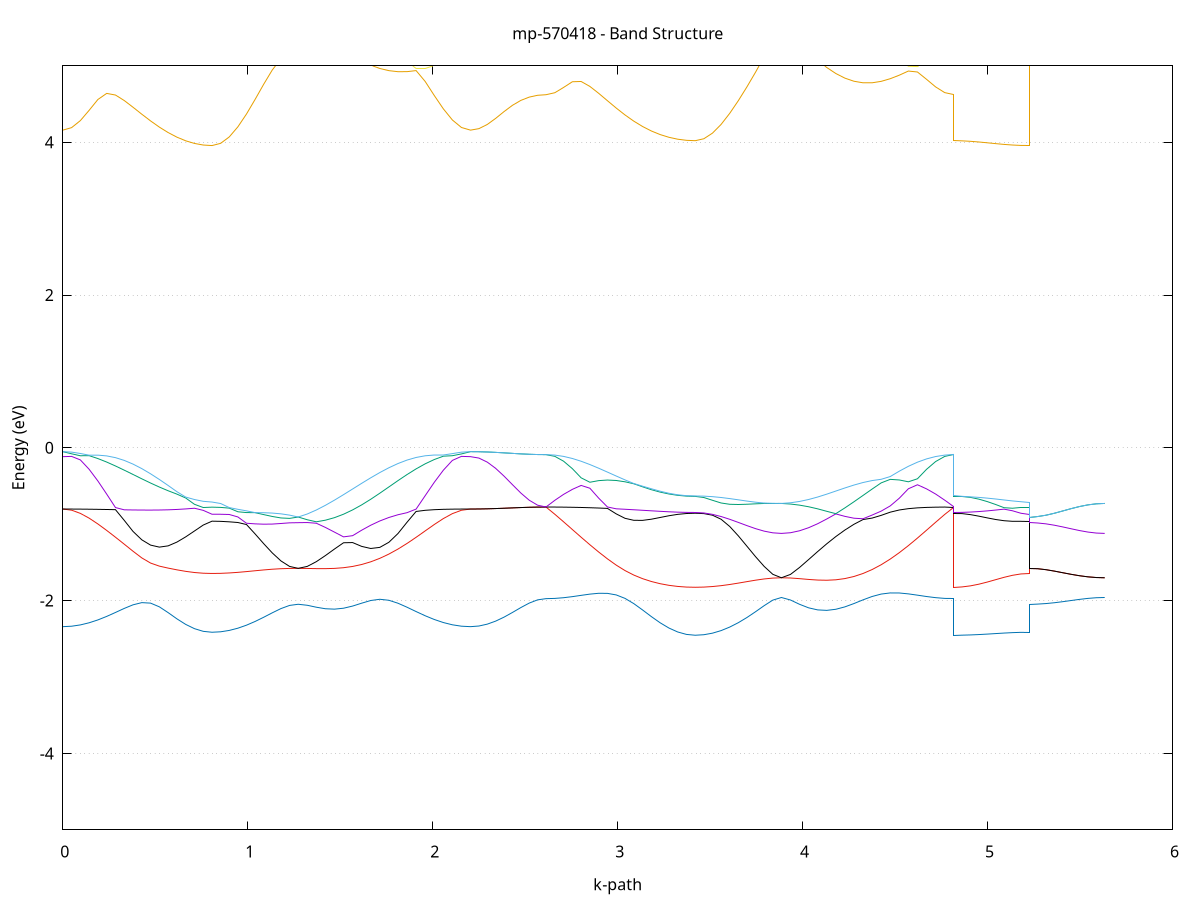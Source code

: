 set title 'mp-570418 - Band Structure'
set xlabel 'k-path'
set ylabel 'Energy (eV)'
set grid y
set yrange [-5:5]
set terminal png size 800,600
set output 'mp-570418_bands_gnuplot.png'
plot '-' using 1:2 with lines notitle, '-' using 1:2 with lines notitle, '-' using 1:2 with lines notitle, '-' using 1:2 with lines notitle, '-' using 1:2 with lines notitle, '-' using 1:2 with lines notitle, '-' using 1:2 with lines notitle, '-' using 1:2 with lines notitle, '-' using 1:2 with lines notitle, '-' using 1:2 with lines notitle, '-' using 1:2 with lines notitle, '-' using 1:2 with lines notitle, '-' using 1:2 with lines notitle, '-' using 1:2 with lines notitle, '-' using 1:2 with lines notitle, '-' using 1:2 with lines notitle, '-' using 1:2 with lines notitle, '-' using 1:2 with lines notitle, '-' using 1:2 with lines notitle, '-' using 1:2 with lines notitle, '-' using 1:2 with lines notitle, '-' using 1:2 with lines notitle, '-' using 1:2 with lines notitle, '-' using 1:2 with lines notitle
0.000000 -20.777104
0.047465 -20.777004
0.094930 -20.776504
0.142395 -20.775804
0.189860 -20.774904
0.237325 -20.773704
0.284790 -20.772404
0.332255 -20.771004
0.379720 -20.769704
0.427185 -20.769004
0.474650 -20.771204
0.522115 -20.775704
0.569580 -20.780104
0.617045 -20.784104
0.664510 -20.787304
0.711975 -20.789704
0.759439 -20.791204
0.806904 -20.791704
0.806904 -20.791704
0.853491 -20.791404
0.900078 -20.790704
0.946664 -20.789504
0.993251 -20.787904
1.039838 -20.785904
1.086424 -20.783604
1.133011 -20.780904
1.179598 -20.778004
1.226184 -20.774904
1.272771 -20.771804
1.272771 -20.771804
1.321809 -20.774904
1.370848 -20.777204
1.419887 -20.778804
1.468925 -20.779404
1.517964 -20.779004
1.567002 -20.777604
1.616041 -20.775304
1.665080 -20.772104
1.714118 -20.768104
1.763157 -20.767304
1.812195 -20.768904
1.861234 -20.770504
1.910272 -20.772104
1.959311 -20.773504
2.008350 -20.774704
2.057388 -20.775704
2.106427 -20.776504
2.155465 -20.777004
2.204504 -20.777104
2.204504 -20.777104
2.249855 -20.777104
2.295205 -20.777104
2.340556 -20.777104
2.385907 -20.777104
2.431257 -20.777104
2.476608 -20.777104
2.521959 -20.777104
2.567310 -20.777104
2.612660 -20.777104
2.612660 -20.777104
2.660125 -20.777004
2.707590 -20.776604
2.755055 -20.775804
2.802520 -20.774904
2.849985 -20.773704
2.897450 -20.772404
2.944915 -20.771004
2.992380 -20.769704
3.039845 -20.769004
3.087310 -20.771204
3.134775 -20.775704
3.182240 -20.780104
3.229705 -20.784104
3.277170 -20.787304
3.324635 -20.789704
3.372100 -20.791204
3.419565 -20.791704
3.419565 -20.791704
3.466151 -20.791404
3.512738 -20.790704
3.559325 -20.789504
3.605911 -20.787904
3.652498 -20.785904
3.699085 -20.783604
3.745671 -20.780904
3.792258 -20.778004
3.838845 -20.774904
3.885431 -20.771804
3.885431 -20.771804
3.934470 -20.774804
3.983508 -20.777204
4.032547 -20.778804
4.081585 -20.779404
4.130624 -20.779004
4.179663 -20.777604
4.228701 -20.775304
4.277740 -20.772104
4.326778 -20.768104
4.375817 -20.767404
4.424856 -20.769004
4.473894 -20.770604
4.522933 -20.772104
4.571971 -20.773504
4.621010 -20.774704
4.670048 -20.775804
4.719087 -20.776504
4.768126 -20.777004
4.817164 -20.777104
4.817164 -20.791704
4.862515 -20.791704
4.907866 -20.791704
4.953216 -20.791704
4.998567 -20.791704
5.043918 -20.791704
5.089268 -20.791704
5.134619 -20.791704
5.179970 -20.791704
5.225321 -20.791704
5.225321 -20.771804
5.270671 -20.771804
5.316022 -20.771804
5.361373 -20.771804
5.406723 -20.771804
5.452074 -20.771804
5.497425 -20.771804
5.542775 -20.771804
5.588126 -20.771804
5.633477 -20.771804
e
0.000000 -20.731504
0.047465 -20.732004
0.094930 -20.733504
0.142395 -20.736004
0.189860 -20.739404
0.237325 -20.743404
0.284790 -20.748104
0.332255 -20.753204
0.379720 -20.758304
0.427185 -20.762904
0.474650 -20.764504
0.522115 -20.763704
0.569580 -20.762504
0.617045 -20.761404
0.664510 -20.760504
0.711975 -20.759804
0.759439 -20.759304
0.806904 -20.759204
0.806904 -20.759204
0.853491 -20.759204
0.900078 -20.759104
0.946664 -20.758904
0.993251 -20.758704
1.039838 -20.758504
1.086424 -20.758304
1.133011 -20.760604
1.179598 -20.764504
1.226184 -20.768304
1.272771 -20.771704
1.272771 -20.771704
1.321809 -20.768304
1.370848 -20.765004
1.419887 -20.762104
1.468925 -20.760704
1.517964 -20.761004
1.567002 -20.761804
1.616041 -20.762904
1.665080 -20.764304
1.714118 -20.765804
1.763157 -20.763604
1.812195 -20.758704
1.861234 -20.753704
1.910272 -20.748704
1.959311 -20.743904
2.008350 -20.739804
2.057388 -20.736304
2.106427 -20.733704
2.155465 -20.732004
2.204504 -20.731504
2.204504 -20.731504
2.249855 -20.731504
2.295205 -20.731504
2.340556 -20.731504
2.385907 -20.731504
2.431257 -20.731504
2.476608 -20.731504
2.521959 -20.731504
2.567310 -20.731504
2.612660 -20.731504
2.612660 -20.731504
2.660125 -20.732004
2.707590 -20.733504
2.755055 -20.736004
2.802520 -20.739304
2.849985 -20.743404
2.897450 -20.748104
2.944915 -20.753204
2.992380 -20.758304
3.039845 -20.762904
3.087310 -20.764504
3.134775 -20.763704
3.182240 -20.762504
3.229705 -20.761404
3.277170 -20.760504
3.324635 -20.759804
3.372100 -20.759304
3.419565 -20.759204
3.419565 -20.759204
3.466151 -20.759204
3.512738 -20.759104
3.559325 -20.758904
3.605911 -20.758704
3.652498 -20.758504
3.699085 -20.758304
3.745671 -20.760604
3.792258 -20.764504
3.838845 -20.768304
3.885431 -20.771704
3.885431 -20.771704
3.934470 -20.768304
3.983508 -20.765004
4.032547 -20.762104
4.081585 -20.760704
4.130624 -20.761004
4.179663 -20.761804
4.228701 -20.763004
4.277740 -20.764304
4.326778 -20.765804
4.375817 -20.763604
4.424856 -20.758704
4.473894 -20.753604
4.522933 -20.748604
4.571971 -20.743904
4.621010 -20.739804
4.670048 -20.736304
4.719087 -20.733704
4.768126 -20.732004
4.817164 -20.731504
4.817164 -20.759204
4.862515 -20.759204
4.907866 -20.759204
4.953216 -20.759204
4.998567 -20.759204
5.043918 -20.759204
5.089268 -20.759204
5.134619 -20.759204
5.179970 -20.759204
5.225321 -20.759204
5.225321 -20.771704
5.270671 -20.771704
5.316022 -20.771704
5.361373 -20.771704
5.406723 -20.771704
5.452074 -20.771704
5.497425 -20.771704
5.542775 -20.771704
5.588126 -20.771704
5.633477 -20.771704
e
0.000000 -20.731504
0.047465 -20.731604
0.094930 -20.731904
0.142395 -20.732404
0.189860 -20.733104
0.237325 -20.733904
0.284790 -20.734804
0.332255 -20.735804
0.379720 -20.736904
0.427185 -20.738004
0.474650 -20.739104
0.522115 -20.740204
0.569580 -20.741104
0.617045 -20.741904
0.664510 -20.742604
0.711975 -20.743104
0.759439 -20.743404
0.806904 -20.743504
0.806904 -20.743504
0.853491 -20.743904
0.900078 -20.745104
0.946664 -20.747204
0.993251 -20.749904
1.039838 -20.753104
1.086424 -20.756804
1.133011 -20.758004
1.179598 -20.757904
1.226184 -20.757704
1.272771 -20.757704
1.272771 -20.757704
1.321809 -20.757704
1.370848 -20.757804
1.419887 -20.757704
1.468925 -20.756404
1.517964 -20.753704
1.567002 -20.750804
1.616041 -20.748004
1.665080 -20.745304
1.714118 -20.742904
1.763157 -20.740704
1.812195 -20.738704
1.861234 -20.737004
1.910272 -20.735504
1.959311 -20.734304
2.008350 -20.733304
2.057388 -20.732504
2.106427 -20.731904
2.155465 -20.731604
2.204504 -20.731504
2.204504 -20.731504
2.249855 -20.731504
2.295205 -20.731504
2.340556 -20.731504
2.385907 -20.731504
2.431257 -20.731504
2.476608 -20.731504
2.521959 -20.731504
2.567310 -20.731504
2.612660 -20.731504
2.612660 -20.731504
2.660125 -20.731604
2.707590 -20.731904
2.755055 -20.732404
2.802520 -20.733104
2.849985 -20.733904
2.897450 -20.734804
2.944915 -20.735804
2.992380 -20.736904
3.039845 -20.738004
3.087310 -20.739104
3.134775 -20.740204
3.182240 -20.741104
3.229705 -20.741904
3.277170 -20.742604
3.324635 -20.743104
3.372100 -20.743404
3.419565 -20.743504
3.419565 -20.743504
3.466151 -20.743904
3.512738 -20.745104
3.559325 -20.747204
3.605911 -20.749904
3.652498 -20.753104
3.699085 -20.756804
3.745671 -20.758004
3.792258 -20.757904
3.838845 -20.757704
3.885431 -20.757704
3.885431 -20.757704
3.934470 -20.757704
3.983508 -20.757804
4.032547 -20.757704
4.081585 -20.756404
4.130624 -20.753704
4.179663 -20.750804
4.228701 -20.748004
4.277740 -20.745304
4.326778 -20.742904
4.375817 -20.740704
4.424856 -20.738704
4.473894 -20.737004
4.522933 -20.735504
4.571971 -20.734304
4.621010 -20.733304
4.670048 -20.732504
4.719087 -20.731904
4.768126 -20.731604
4.817164 -20.731504
4.817164 -20.743504
4.862515 -20.743504
4.907866 -20.743504
4.953216 -20.743504
4.998567 -20.743504
5.043918 -20.743504
5.089268 -20.743504
5.134619 -20.743504
5.179970 -20.743504
5.225321 -20.743504
5.225321 -20.757704
5.270671 -20.757704
5.316022 -20.757704
5.361373 -20.757704
5.406723 -20.757704
5.452074 -20.757704
5.497425 -20.757704
5.542775 -20.757704
5.588126 -20.757704
5.633477 -20.757704
e
0.000000 -11.258404
0.047465 -11.255204
0.094930 -11.245604
0.142395 -11.230004
0.189860 -11.208804
0.237325 -11.182604
0.284790 -11.152104
0.332255 -11.118404
0.379720 -11.082404
0.427185 -11.045404
0.474650 -11.008604
0.522115 -10.973304
0.569580 -10.940904
0.617045 -10.912704
0.664510 -10.889804
0.711975 -10.873104
0.759439 -10.863104
0.806904 -10.859804
0.806904 -10.859804
0.853491 -10.858604
0.900078 -10.855204
0.946664 -10.849804
0.993251 -10.842704
1.039838 -10.834604
1.086424 -10.826104
1.133011 -10.818004
1.179598 -10.811104
1.226184 -10.806204
1.272771 -10.804204
1.272771 -10.804204
1.321809 -10.805904
1.370848 -10.812304
1.419887 -10.823804
1.468925 -10.840604
1.517964 -10.862804
1.567002 -10.890004
1.616041 -10.921504
1.665080 -10.956504
1.714118 -10.994004
1.763157 -11.032904
1.812195 -11.071904
1.861234 -11.109904
1.910272 -11.145504
1.959311 -11.177804
2.008350 -11.205604
2.057388 -11.228104
2.106427 -11.244804
2.155465 -11.254904
2.204504 -11.258404
2.204504 -11.258404
2.249855 -11.257204
2.295205 -11.253704
2.340556 -11.248304
2.385907 -11.241304
2.431257 -11.233604
2.476608 -11.226004
2.521959 -11.219504
2.567310 -11.215104
2.612660 -11.213604
2.612660 -11.213604
2.660125 -11.210504
2.707590 -11.201304
2.755055 -11.186304
2.802520 -11.165904
2.849985 -11.140804
2.897450 -11.111804
2.944915 -11.079804
2.992380 -11.046004
3.039845 -11.011804
3.087310 -10.978704
3.134775 -10.948404
3.182240 -10.922704
3.229705 -10.903004
3.277170 -10.889404
3.324635 -10.881004
3.372100 -10.876604
3.419565 -10.875204
3.419565 -10.875204
3.466151 -10.873804
3.512738 -10.869904
3.559325 -10.863704
3.605911 -10.855604
3.652498 -10.846104
3.699085 -10.835904
3.745671 -10.825804
3.792258 -10.816504
3.838845 -10.809004
3.885431 -10.804104
3.885431 -10.804104
3.934470 -10.807904
3.983508 -10.812104
4.032547 -10.816604
4.081585 -10.826504
4.130624 -10.844904
4.179663 -10.868504
4.228701 -10.896504
4.277740 -10.928304
4.326778 -10.962804
4.375817 -10.999004
4.424856 -11.035704
4.473894 -11.071504
4.522933 -11.105404
4.571971 -11.136104
4.621010 -11.162804
4.670048 -11.184504
4.719087 -11.200504
4.768126 -11.210304
4.817164 -11.213604
4.817164 -10.875204
4.862515 -10.874804
4.907866 -10.873704
4.953216 -10.871904
4.998567 -10.869604
5.043918 -10.867004
5.089268 -10.864404
5.134619 -10.862104
5.179970 -10.860404
5.225321 -10.859804
5.225321 -10.804204
5.270671 -10.804204
5.316022 -10.804204
5.361373 -10.804204
5.406723 -10.804204
5.452074 -10.804104
5.497425 -10.804104
5.542775 -10.804104
5.588126 -10.804104
5.633477 -10.804104
e
0.000000 -10.831304
0.047465 -10.831104
0.094930 -10.830604
0.142395 -10.829704
0.189860 -10.828404
0.237325 -10.827004
0.284790 -10.825204
0.332255 -10.823304
0.379720 -10.821304
0.427185 -10.819204
0.474650 -10.817004
0.522115 -10.814904
0.569580 -10.812804
0.617045 -10.810704
0.664510 -10.808704
0.711975 -10.806804
0.759439 -10.805304
0.806904 -10.804704
0.806904 -10.804704
0.853491 -10.804704
0.900078 -10.804604
0.946664 -10.804404
0.993251 -10.804304
1.039838 -10.804104
1.086424 -10.803904
1.133011 -10.803804
1.179598 -10.803804
1.226184 -10.803904
1.272771 -10.804204
1.272771 -10.804204
1.321809 -10.804604
1.370848 -10.805304
1.419887 -10.806304
1.468925 -10.807504
1.517964 -10.808904
1.567002 -10.810504
1.616041 -10.812304
1.665080 -10.814304
1.714118 -10.816404
1.763157 -10.818604
1.812195 -10.820704
1.861234 -10.822804
1.910272 -10.824904
1.959311 -10.826704
2.008350 -10.828304
2.057388 -10.829604
2.106427 -10.830504
2.155465 -10.831104
2.204504 -10.831304
2.204504 -10.831304
2.249855 -10.832804
2.295205 -10.837004
2.340556 -10.843604
2.385907 -10.852004
2.431257 -10.861204
2.476608 -10.870204
2.521959 -10.877904
2.567310 -10.883104
2.612660 -10.884904
2.612660 -10.884904
2.660125 -10.884504
2.707590 -10.883304
2.755055 -10.881304
2.802520 -10.878604
2.849985 -10.875204
2.897450 -10.871204
2.944915 -10.866604
2.992380 -10.861404
3.039845 -10.855504
3.087310 -10.848904
3.134775 -10.841004
3.182240 -10.831604
3.229705 -10.820504
3.277170 -10.808604
3.324635 -10.798104
3.372100 -10.791004
3.419565 -10.788404
3.419565 -10.788404
3.466151 -10.788604
3.512738 -10.789004
3.559325 -10.789704
3.605911 -10.790704
3.652498 -10.792104
3.699085 -10.793704
3.745671 -10.795804
3.792258 -10.798204
3.838845 -10.801004
3.885431 -10.804104
3.885431 -10.804104
3.934470 -10.802604
3.983508 -10.805404
4.032547 -10.813304
4.081585 -10.821604
4.130624 -10.826804
4.179663 -10.832304
4.228701 -10.837904
4.277740 -10.843704
4.326778 -10.849404
4.375817 -10.855104
4.424856 -10.860504
4.473894 -10.865704
4.522933 -10.870404
4.571971 -10.874604
4.621010 -10.878204
4.670048 -10.881004
4.719087 -10.883204
4.768126 -10.884404
4.817164 -10.884904
4.817164 -10.788404
4.862515 -10.788804
4.907866 -10.790004
4.953216 -10.791904
4.998567 -10.794404
5.043918 -10.797104
5.089268 -10.799904
5.134619 -10.802404
5.179970 -10.804104
5.225321 -10.804704
5.225321 -10.804204
5.270671 -10.804204
5.316022 -10.804204
5.361373 -10.804204
5.406723 -10.804204
5.452074 -10.804104
5.497425 -10.804104
5.542775 -10.804104
5.588126 -10.804104
5.633477 -10.804104
e
0.000000 -2.341004
0.047465 -2.335304
0.094930 -2.318204
0.142395 -2.290304
0.189860 -2.252704
0.237325 -2.206804
0.284790 -2.155304
0.332255 -2.102304
0.379720 -2.055204
0.427185 -2.026504
0.474650 -2.032904
0.522115 -2.081504
0.569580 -2.157304
0.617045 -2.238704
0.664510 -2.311404
0.711975 -2.367304
0.759439 -2.402304
0.806904 -2.414204
0.806904 -2.414204
0.853491 -2.408204
0.900078 -2.390304
0.946664 -2.361204
0.993251 -2.321604
1.039838 -2.273004
1.086424 -2.217704
1.133011 -2.159404
1.179598 -2.104304
1.226184 -2.063004
1.272771 -2.047904
1.272771 -2.047904
1.321809 -2.061104
1.370848 -2.086504
1.419887 -2.106504
1.468925 -2.111804
1.517964 -2.099604
1.567002 -2.071504
1.616041 -2.033804
1.665080 -1.998704
1.714118 -1.982504
1.763157 -1.995704
1.812195 -2.034204
1.861234 -2.086604
1.910272 -2.143404
1.959311 -2.198204
2.008350 -2.246904
2.057388 -2.287004
2.106427 -2.316704
2.155465 -2.334904
2.204504 -2.341004
2.204504 -2.341004
2.249855 -2.332704
2.295205 -2.308004
2.340556 -2.268404
2.385907 -2.216204
2.431257 -2.155204
2.476608 -2.091204
2.521959 -2.032604
2.567310 -1.990104
2.612660 -1.974404
2.612660 -1.974404
2.660125 -1.971204
2.707590 -1.962104
2.755055 -1.948104
2.802520 -1.931304
2.849985 -1.915104
2.897450 -1.904204
2.944915 -1.905304
2.992380 -1.925704
3.039845 -1.970904
3.087310 -2.039404
3.134775 -2.122504
3.182240 -2.209304
3.229705 -2.290204
3.277170 -2.358804
3.324635 -2.410504
3.372100 -2.442604
3.419565 -2.453404
3.419565 -2.453404
3.466151 -2.446604
3.512738 -2.426204
3.559325 -2.392704
3.605911 -2.346604
3.652498 -2.289004
3.699085 -2.221204
3.745671 -2.145504
3.792258 -2.066104
3.838845 -1.993704
3.885431 -1.959304
3.885431 -1.959304
3.934470 -1.992004
3.983508 -2.048304
4.032547 -2.094604
4.081585 -2.121704
4.130624 -2.127804
4.179663 -2.113504
4.228701 -2.082004
4.277740 -2.038504
4.326778 -1.990204
4.375817 -1.946104
4.424856 -1.914404
4.473894 -1.899504
4.522933 -1.900304
4.571971 -1.911904
4.621010 -1.928804
4.670048 -1.946504
4.719087 -1.961304
4.768126 -1.971004
4.817164 -1.974404
4.817164 -2.453404
4.862515 -2.452404
4.907866 -2.449304
4.953216 -2.444504
4.998567 -2.438404
5.043918 -2.431604
5.089268 -2.424904
5.134619 -2.419304
5.179970 -2.415504
5.225321 -2.414204
5.225321 -2.047904
5.270671 -2.045604
5.316022 -2.038704
5.361373 -2.027904
5.406723 -2.014104
5.452074 -1.998804
5.497425 -1.983804
5.542775 -1.971004
5.588126 -1.962304
5.633477 -1.959304
e
0.000000 -0.801304
0.047465 -0.816204
0.094930 -0.858104
0.142395 -0.920604
0.189860 -0.996904
0.237325 -1.081304
0.284790 -1.170104
0.332255 -1.261204
0.379720 -1.353604
0.427185 -1.441004
0.474650 -1.508504
0.522115 -1.548604
0.569580 -1.574504
0.617045 -1.597204
0.664510 -1.617004
0.711975 -1.632204
0.759439 -1.641504
0.806904 -1.644704
0.806904 -1.644704
0.853491 -1.643004
0.900078 -1.638004
0.946664 -1.630104
0.993251 -1.620204
1.039838 -1.609204
1.086424 -1.598504
1.133011 -1.589104
1.179598 -1.582404
1.226184 -1.578704
1.272771 -1.577904
1.272771 -1.577904
1.321809 -1.579204
1.370848 -1.581104
1.419887 -1.581504
1.468925 -1.578304
1.517964 -1.569304
1.567002 -1.552804
1.616041 -1.527404
1.665080 -1.492104
1.714118 -1.446604
1.763157 -1.390804
1.812195 -1.325404
1.861234 -1.251604
1.910272 -1.171404
1.959311 -1.087604
2.008350 -1.004204
2.057388 -0.926504
2.106427 -0.861404
2.155465 -0.817104
2.204504 -0.801304
2.204504 -0.801304
2.249855 -0.800604
2.295205 -0.798404
2.340556 -0.795004
2.385907 -0.790804
2.431257 -0.786204
2.476608 -0.781904
2.521959 -0.778204
2.567310 -0.775904
2.612660 -0.775004
2.612660 -0.775004
2.660125 -0.869304
2.707590 -0.968304
2.755055 -1.069304
2.802520 -1.170204
2.849985 -1.268904
2.897450 -1.363904
2.944915 -1.453604
2.992380 -1.535504
3.039845 -1.606804
3.087310 -1.665604
3.134775 -1.712704
3.182240 -1.749904
3.229705 -1.778604
3.277170 -1.799904
3.324635 -1.814404
3.372100 -1.822804
3.419565 -1.825504
3.419565 -1.825504
3.466151 -1.823104
3.512738 -1.815904
3.559325 -1.804404
3.605911 -1.789104
3.652498 -1.771004
3.699085 -1.751604
3.745671 -1.732604
3.792258 -1.716404
3.838845 -1.705304
3.885431 -1.701004
3.885431 -1.701004
3.934470 -1.704104
3.983508 -1.712604
4.032547 -1.722904
4.081585 -1.731004
4.130624 -1.733504
4.179663 -1.727604
4.228701 -1.711604
4.277740 -1.684304
4.326778 -1.645004
4.375817 -1.593604
4.424856 -1.530504
4.473894 -1.456304
4.522933 -1.372304
4.571971 -1.280004
4.621010 -1.181304
4.670048 -1.078704
4.719087 -0.974804
4.768126 -0.872504
4.817164 -0.775004
4.817164 -1.825504
4.862515 -1.820704
4.907866 -1.806804
4.953216 -1.785004
4.998567 -1.757104
5.043918 -1.726004
5.089268 -1.695204
5.134619 -1.668904
5.179970 -1.651004
5.225321 -1.644704
5.225321 -1.577904
5.270671 -1.582504
5.316022 -1.595304
5.361373 -1.613804
5.406723 -1.635004
5.452074 -1.656004
5.497425 -1.674504
5.542775 -1.688904
5.588126 -1.697904
5.633477 -1.701004
e
0.000000 -0.801304
0.047465 -0.801604
0.094930 -0.802404
0.142395 -0.803604
0.189860 -0.805304
0.237325 -0.807304
0.284790 -0.809404
0.332255 -0.949304
0.379720 -1.094304
0.427185 -1.204304
0.474650 -1.273504
0.522115 -1.299804
0.569580 -1.283404
0.617045 -1.234004
0.664510 -1.165704
0.711975 -1.088604
0.759439 -1.010904
0.806904 -0.960204
0.806904 -0.960204
0.853491 -0.962504
0.900078 -0.968704
0.946664 -0.977604
0.993251 -1.004204
1.039838 -1.127204
1.086424 -1.255104
1.133011 -1.376704
1.179598 -1.480604
1.226184 -1.552504
1.272771 -1.577904
1.272771 -1.577904
1.321809 -1.552204
1.370848 -1.490204
1.419887 -1.410504
1.468925 -1.324904
1.517964 -1.242704
1.567002 -1.240204
1.616041 -1.290304
1.665080 -1.317704
1.714118 -1.303204
1.763157 -1.236404
1.812195 -1.122204
1.861234 -0.974204
1.910272 -0.833004
1.959311 -0.818004
2.008350 -0.809804
2.057388 -0.805104
2.106427 -0.802704
2.155465 -0.801604
2.204504 -0.801304
2.204504 -0.801304
2.249855 -0.800604
2.295205 -0.798404
2.340556 -0.795004
2.385907 -0.790804
2.431257 -0.786204
2.476608 -0.781904
2.521959 -0.778204
2.567310 -0.775904
2.612660 -0.775004
2.612660 -0.775004
2.660125 -0.775404
2.707590 -0.776504
2.755055 -0.778304
2.802520 -0.780804
2.849985 -0.784104
2.897450 -0.788104
2.944915 -0.792904
2.992380 -0.864804
3.039845 -0.922704
3.087310 -0.948804
3.134775 -0.949604
3.182240 -0.934404
3.229705 -0.911904
3.277170 -0.889204
3.324635 -0.871004
3.372100 -0.859904
3.419565 -0.856204
3.419565 -0.856204
3.466151 -0.861204
3.512738 -0.881904
3.559325 -0.934904
3.605911 -1.029304
3.652498 -1.152404
3.699085 -1.288204
3.745671 -1.425004
3.792258 -1.552404
3.838845 -1.655604
3.885431 -1.701004
3.885431 -1.701004
3.934470 -1.657104
3.983508 -1.566204
4.032547 -1.462704
4.081585 -1.357704
4.130624 -1.256304
4.179663 -1.161704
4.228701 -1.076104
4.277740 -1.000904
4.326778 -0.938904
4.375817 -0.919704
4.424856 -0.884204
4.473894 -0.842304
4.522933 -0.813604
4.571971 -0.796304
4.621010 -0.785904
4.670048 -0.780004
4.719087 -0.776904
4.768126 -0.775404
4.817164 -0.775004
4.817164 -0.856204
4.862515 -0.861104
4.907866 -0.874704
4.953216 -0.894604
4.998567 -0.917104
5.043918 -0.938204
5.089268 -0.954104
5.134619 -0.962004
5.179970 -0.962104
5.225321 -0.960204
5.225321 -1.577904
5.270671 -1.582504
5.316022 -1.595304
5.361373 -1.613804
5.406723 -1.635004
5.452074 -1.656004
5.497425 -1.674504
5.542775 -1.688904
5.588126 -1.697904
5.633477 -1.701004
e
0.000000 -0.115704
0.047465 -0.112104
0.094930 -0.158104
0.142395 -0.281004
0.189860 -0.434604
0.237325 -0.605804
0.284790 -0.781804
0.332255 -0.811504
0.379720 -0.813404
0.427185 -0.814604
0.474650 -0.815004
0.522115 -0.814004
0.569580 -0.811404
0.617045 -0.806704
0.664510 -0.799804
0.711975 -0.790804
0.759439 -0.818604
0.806904 -0.869504
0.806904 -0.869504
0.853491 -0.869704
0.900078 -0.872604
0.946664 -0.904904
0.993251 -0.987304
1.039838 -0.995404
1.086424 -0.999604
1.133011 -0.998004
1.179598 -0.990504
1.226184 -0.981904
1.272771 -0.979804
1.272771 -0.979804
1.321809 -0.978104
1.370848 -0.987204
1.419887 -1.042004
1.468925 -1.103504
1.517964 -1.165504
1.567002 -1.150104
1.616041 -1.078304
1.665080 -1.013104
1.714118 -0.957404
1.763157 -0.911904
1.812195 -0.876004
1.861234 -0.849004
1.910272 -0.802204
1.959311 -0.626704
2.008350 -0.452204
2.057388 -0.293504
2.106427 -0.164604
2.155465 -0.111904
2.204504 -0.115704
2.204504 -0.115704
2.249855 -0.134104
2.295205 -0.187304
2.340556 -0.269104
2.385907 -0.371004
2.431257 -0.482404
2.476608 -0.591804
2.521959 -0.686004
2.567310 -0.751104
2.612660 -0.774604
2.612660 -0.774604
2.660125 -0.687404
2.707590 -0.609604
2.755055 -0.543804
2.802520 -0.492304
2.849985 -0.529104
2.897450 -0.658504
2.944915 -0.774404
2.992380 -0.798304
3.039845 -0.804304
3.087310 -0.810804
3.134775 -0.817604
3.182240 -0.824504
3.229705 -0.831204
3.277170 -0.837204
3.324635 -0.842104
3.372100 -0.845204
3.419565 -0.846404
3.419565 -0.846404
3.466151 -0.852604
3.512738 -0.870904
3.559325 -0.899304
3.605911 -0.935504
3.652498 -0.976404
3.699085 -1.018404
3.745671 -1.057904
3.792258 -1.090704
3.838845 -1.112604
3.885431 -1.120304
3.885431 -1.120304
3.934470 -1.111504
3.983508 -1.085904
4.032547 -1.045704
4.081585 -0.993504
4.130624 -0.931604
4.179663 -0.865104
4.228701 -0.897204
4.277740 -0.921404
4.326778 -0.928504
4.375817 -0.880304
4.424856 -0.828604
4.473894 -0.760404
4.522933 -0.659404
4.571971 -0.535904
4.621010 -0.483504
4.670048 -0.537104
4.719087 -0.604704
4.768126 -0.684704
4.817164 -0.774604
4.817164 -0.846404
4.862515 -0.845004
4.907866 -0.840904
4.953216 -0.834304
4.998567 -0.825404
5.043918 -0.814704
5.089268 -0.802704
5.134619 -0.824004
5.179970 -0.856204
5.225321 -0.869504
5.225321 -0.979804
5.270671 -0.983804
5.316022 -0.995304
5.361373 -1.013104
5.406723 -1.035404
5.452074 -1.059604
5.497425 -1.083104
5.542775 -1.102704
5.588126 -1.115704
5.633477 -1.120304
e
0.000000 -0.050104
0.047465 -0.078004
0.094930 -0.103804
0.142395 -0.102604
0.189860 -0.140604
0.237325 -0.186204
0.284790 -0.237504
0.332255 -0.292404
0.379720 -0.349004
0.427185 -0.405704
0.474650 -0.460904
0.522115 -0.513404
0.569580 -0.562004
0.617045 -0.606004
0.664510 -0.656804
0.711975 -0.739204
0.759439 -0.781404
0.806904 -0.776704
0.806904 -0.776704
0.853491 -0.779904
0.900078 -0.789404
0.946664 -0.837004
0.993251 -0.847504
1.039838 -0.848804
1.086424 -0.874204
1.133011 -0.898704
1.179598 -0.918004
1.226184 -0.923704
1.272771 -0.905804
1.272771 -0.905804
1.321809 -0.941504
1.370848 -0.968304
1.419887 -0.947304
1.468925 -0.914104
1.517964 -0.869004
1.567002 -0.812704
1.616041 -0.746904
1.665080 -0.673204
1.714118 -0.594004
1.763157 -0.511904
1.812195 -0.429504
1.861234 -0.349804
1.910272 -0.275704
1.959311 -0.209504
2.008350 -0.153504
2.057388 -0.109504
2.106427 -0.103304
2.155465 -0.079804
2.204504 -0.050104
2.204504 -0.050104
2.249855 -0.051204
2.295205 -0.054504
2.340556 -0.059604
2.385907 -0.065904
2.431257 -0.072704
2.476608 -0.079104
2.521959 -0.084404
2.567310 -0.087904
2.612660 -0.089204
2.612660 -0.089204
2.660125 -0.111304
2.707590 -0.174904
2.755055 -0.272604
2.802520 -0.392704
2.849985 -0.450604
2.897450 -0.429404
2.944915 -0.421804
2.992380 -0.427604
3.039845 -0.444704
3.087310 -0.470604
3.134775 -0.510404
3.182240 -0.548104
3.229705 -0.579604
3.277170 -0.604204
3.324635 -0.621804
3.372100 -0.632304
3.419565 -0.635804
3.419565 -0.635804
3.466151 -0.650504
3.512738 -0.686804
3.559325 -0.722104
3.605911 -0.739004
3.652498 -0.741904
3.699085 -0.738504
3.745671 -0.733104
3.792258 -0.728304
3.838845 -0.728904
3.885431 -0.728104
3.885431 -0.728104
3.934470 -0.735804
3.983508 -0.750204
4.032547 -0.771404
4.081585 -0.798804
4.130624 -0.831004
4.179663 -0.862004
4.228701 -0.786304
4.277740 -0.706104
4.326778 -0.623304
4.375817 -0.539904
4.424856 -0.458904
4.473894 -0.412904
4.522933 -0.420804
4.571971 -0.444604
4.621010 -0.405104
4.670048 -0.281704
4.719087 -0.180004
4.768126 -0.112704
4.817164 -0.089204
4.817164 -0.635804
4.862515 -0.637304
4.907866 -0.648904
4.953216 -0.672104
4.998567 -0.703804
5.043918 -0.741904
5.089268 -0.783604
5.134619 -0.790804
5.179970 -0.780804
5.225321 -0.776704
5.225321 -0.905804
5.270671 -0.899604
5.316022 -0.882104
5.361373 -0.856504
5.406723 -0.826404
5.452074 -0.796004
5.497425 -0.768504
5.542775 -0.746804
5.588126 -0.732904
5.633477 -0.728104
e
0.000000 -0.050104
0.047465 -0.056104
0.094930 -0.074004
0.142395 -0.096404
0.189860 -0.095704
0.237325 -0.105704
0.284790 -0.128604
0.332255 -0.164604
0.379720 -0.213104
0.427185 -0.272204
0.474650 -0.340004
0.522115 -0.414204
0.569580 -0.492904
0.617045 -0.574204
0.664510 -0.644604
0.711975 -0.676704
0.759439 -0.700204
0.806904 -0.709704
0.806904 -0.709704
0.853491 -0.729004
0.900078 -0.782304
0.946664 -0.804804
0.993251 -0.825004
1.039838 -0.848204
1.086424 -0.849504
1.133011 -0.854204
1.179598 -0.864104
1.226184 -0.880904
1.272771 -0.905804
1.272771 -0.905804
1.321809 -0.866304
1.370848 -0.813904
1.419887 -0.752604
1.468925 -0.684904
1.517964 -0.613004
1.567002 -0.539004
1.616041 -0.464704
1.665080 -0.392304
1.714118 -0.323704
1.763157 -0.260904
1.812195 -0.205804
1.861234 -0.160404
1.910272 -0.126204
1.959311 -0.104104
2.008350 -0.094204
2.057388 -0.094304
2.106427 -0.075804
2.155465 -0.056604
2.204504 -0.050104
2.204504 -0.050104
2.249855 -0.051204
2.295205 -0.054504
2.340556 -0.059604
2.385907 -0.065904
2.431257 -0.072704
2.476608 -0.079104
2.521959 -0.084404
2.567310 -0.087904
2.612660 -0.089104
2.612660 -0.089104
2.660125 -0.095004
2.707590 -0.112104
2.755055 -0.139504
2.802520 -0.175704
2.849985 -0.218904
2.897450 -0.267004
2.944915 -0.317804
2.992380 -0.369304
3.039845 -0.419704
3.087310 -0.467204
3.134775 -0.502104
3.182240 -0.535704
3.229705 -0.567704
3.277170 -0.594804
3.324635 -0.614704
3.372100 -0.626404
3.419565 -0.630204
3.419565 -0.630204
3.466151 -0.632504
3.512738 -0.639304
3.559325 -0.650204
3.605911 -0.664504
3.652498 -0.680604
3.699085 -0.697104
3.745671 -0.711804
3.792258 -0.723004
3.838845 -0.726204
3.885431 -0.728104
3.885431 -0.728104
3.934470 -0.719304
3.983508 -0.701904
4.032547 -0.676404
4.081585 -0.643904
4.130624 -0.606404
4.179663 -0.566004
4.228701 -0.525404
4.277740 -0.487304
4.326778 -0.454204
4.375817 -0.428604
4.424856 -0.412004
4.473894 -0.376004
4.522933 -0.305604
4.571971 -0.241904
4.621010 -0.187904
4.670048 -0.145104
4.719087 -0.114104
4.768126 -0.095404
4.817164 -0.089104
4.817164 -0.630204
4.862515 -0.634904
4.907866 -0.641704
4.953216 -0.648904
4.998567 -0.658504
5.043918 -0.669904
5.089268 -0.682604
5.134619 -0.695104
5.179970 -0.705404
5.225321 -0.709704
5.225321 -0.905804
5.270671 -0.899604
5.316022 -0.882104
5.361373 -0.856404
5.406723 -0.826404
5.452074 -0.796004
5.497425 -0.768504
5.542775 -0.746804
5.588126 -0.732904
5.633477 -0.728104
e
0.000000 4.158796
0.047465 4.191296
0.094930 4.283396
0.142395 4.418196
0.189860 4.560296
0.237325 4.639696
0.284790 4.618296
0.332255 4.546296
0.379720 4.458296
0.427185 4.367196
0.474650 4.279296
0.522115 4.198396
0.569580 4.126996
0.617045 4.066896
0.664510 4.019196
0.711975 3.984696
0.759439 3.963796
0.806904 3.956896
0.806904 3.956896
0.853491 3.985896
0.900078 4.070196
0.946664 4.201996
0.993251 4.369996
1.039838 4.561196
1.086424 4.760296
1.133011 4.947596
1.179598 5.092596
1.226184 5.165096
1.272771 5.180396
1.272771 5.180396
1.321809 5.173996
1.370848 5.163996
1.419887 5.152596
1.468925 5.135496
1.517964 5.110696
1.567002 5.082096
1.616041 5.057096
1.665080 5.008996
1.714118 4.965796
1.763157 4.937496
1.812195 4.923896
1.861234 4.924396
1.910272 4.938296
1.959311 4.796196
2.008350 4.612896
2.057388 4.438196
2.106427 4.291596
2.155465 4.193396
2.204504 4.158796
2.204504 4.158796
2.249855 4.178296
2.295205 4.233196
2.340556 4.312796
2.385907 4.401796
2.431257 4.483896
2.476608 4.548196
2.521959 4.591196
2.567310 4.614996
2.612660 4.622496
2.612660 4.622496
2.660125 4.648396
2.707590 4.717496
2.755055 4.792096
2.802520 4.795796
2.849985 4.730696
2.897450 4.640796
2.944915 4.543796
2.992380 4.447696
3.039845 4.357596
3.087310 4.276496
3.134775 4.206396
3.182240 4.147796
3.229705 4.100896
3.277170 4.065196
3.324635 4.040196
3.372100 4.025496
3.419565 4.020596
3.419565 4.020596
3.466151 4.046096
3.512738 4.119596
3.559325 4.233696
3.605911 4.378396
3.652498 4.544496
3.699085 4.725396
3.745671 4.917596
3.792258 5.120096
3.838845 5.332496
3.885431 5.543996
3.885431 5.543996
3.934470 5.420096
3.983508 5.297296
4.032547 5.180396
4.081585 5.072996
4.130624 4.978596
4.179663 4.900096
4.228701 4.839596
4.277740 4.798796
4.326778 4.778496
4.375817 4.778596
4.424856 4.797396
4.473894 4.831996
4.522933 4.878296
4.571971 4.932296
4.621010 4.919896
4.670048 4.824296
4.719087 4.724896
4.768126 4.650096
4.817164 4.622496
4.817164 4.020596
4.862515 4.018496
4.907866 4.012496
4.953216 4.003596
4.998567 3.993096
5.043918 3.982096
5.089268 3.971996
5.134619 3.963896
5.179970 3.958696
5.225321 3.956896
5.225321 5.180396
5.270671 5.190796
5.316022 5.221096
5.361373 5.268996
5.406723 5.330296
5.452074 5.399096
5.497425 5.467696
5.542775 5.526896
5.588126 5.549896
5.633477 5.543996
e
0.000000 5.216996
0.047465 5.188196
0.094930 5.124096
0.142395 5.056196
0.189860 5.009996
0.237325 5.030096
0.284790 5.124396
0.332255 5.231496
0.379720 5.332396
0.427185 5.431296
0.474650 5.530396
0.522115 5.627196
0.569580 5.713696
0.617045 5.765496
0.664510 5.737496
0.711975 5.666996
0.759439 5.613396
0.806904 5.594396
0.806904 5.594396
0.853491 5.595796
0.900078 5.598996
0.946664 5.601196
0.993251 5.598596
1.039838 5.587896
1.086424 5.570596
1.133011 5.557796
1.179598 5.575796
1.226184 5.649996
1.272771 5.754296
1.272771 5.754296
1.321809 5.645096
1.370848 5.532896
1.419887 5.422896
1.468925 5.318696
1.517964 5.223196
1.567002 5.138696
1.616041 5.066896
1.665080 5.041296
1.714118 5.037396
1.763157 5.044796
1.812195 5.058396
1.861234 5.057996
1.910272 4.966096
1.959311 4.965496
2.008350 5.005996
2.057388 5.059896
2.106427 5.124296
2.155465 5.187096
2.204504 5.216996
2.204504 5.216996
2.249855 5.216096
2.295205 5.213196
2.340556 5.208896
2.385907 5.203596
2.431257 5.197996
2.476608 5.192796
2.521959 5.188596
2.567310 5.185896
2.612660 5.184896
2.612660 5.184896
2.660125 5.165496
2.707590 5.123496
2.755055 5.105396
2.802520 5.184096
2.849985 5.340996
2.897450 5.496596
2.944915 5.591496
2.992380 5.641796
3.039845 5.676696
3.087310 5.703696
3.134775 5.718896
3.182240 5.633296
3.229705 5.536996
3.277170 5.453196
3.324635 5.388896
3.372100 5.348596
3.419565 5.334896
3.419565 5.334896
3.466151 5.354296
3.512738 5.412396
3.559325 5.507496
3.605911 5.634896
3.652498 5.779096
3.699085 5.894596
3.745671 5.843396
3.792258 5.760496
3.838845 5.657596
3.885431 5.543996
3.885431 5.543996
3.934470 5.460296
3.983508 5.372396
4.032547 5.304996
4.081585 5.257096
4.130624 5.225296
4.179663 5.204296
4.228701 5.188996
4.277740 5.175396
4.326778 5.161296
4.375817 5.144696
4.424856 5.123096
4.473894 5.093296
4.522933 5.052096
4.571971 4.995696
4.621010 4.990796
4.670048 5.052196
4.719087 5.113296
4.768126 5.163896
4.817164 5.184896
4.817164 5.334896
4.862515 5.326996
4.907866 5.313996
4.953216 5.312496
4.998567 5.331296
5.043918 5.372396
5.089268 5.432496
5.134619 5.503196
5.179970 5.566796
5.225321 5.594396
5.225321 5.754296
5.270671 5.747396
5.316022 5.727796
5.361373 5.698396
5.406723 5.663296
5.452074 5.626996
5.497425 5.593696
5.542775 5.567096
5.588126 5.549896
5.633477 5.543996
e
0.000000 5.216996
0.047465 5.229696
0.094930 5.266896
0.142395 5.308996
0.189860 5.353396
0.237325 5.434996
0.284790 5.572096
0.332255 5.747696
0.379720 5.882296
0.427185 6.023696
0.474650 6.170196
0.522115 6.318796
0.569580 6.168196
0.617045 6.045396
0.664510 6.017896
0.711975 6.050996
0.759439 6.083796
0.806904 6.096296
0.806904 6.096296
0.853491 6.092396
0.900078 6.082396
0.946664 6.069896
0.993251 6.056996
1.039838 6.042296
1.086424 6.020696
1.133011 5.984296
1.179598 5.927096
1.226184 5.848696
1.272771 5.754296
1.272771 5.754296
1.321809 5.837996
1.370848 5.870796
1.419887 5.878896
1.468925 5.901796
1.517964 5.962696
1.567002 6.065796
1.616041 6.140296
1.665080 5.968596
1.714118 5.781096
1.763157 5.592496
1.812195 5.409396
1.861234 5.248996
1.910272 5.183096
1.959311 5.192996
2.008350 5.213696
2.057388 5.231496
2.106427 5.240396
2.155465 5.228896
2.204504 5.216996
2.204504 5.216996
2.249855 5.216096
2.295205 5.213196
2.340556 5.208896
2.385907 5.203596
2.431257 5.197996
2.476608 5.192796
2.521959 5.188596
2.567310 5.185896
2.612660 5.184896
2.612660 5.184896
2.660125 5.198196
2.707590 5.237696
2.755055 5.301796
2.802520 5.388296
2.849985 5.494396
2.897450 5.616796
2.944915 5.752096
2.992380 5.897096
3.039845 5.897296
3.087310 5.826996
3.134775 5.740796
3.182240 5.740896
3.229705 5.750596
3.277170 5.756896
3.324635 5.760796
3.372100 5.762796
3.419565 5.763396
3.419565 5.763396
3.466151 5.773796
3.512738 5.802896
3.559325 5.843896
3.605911 5.884496
3.652498 5.906996
3.699085 5.894796
3.745671 5.899096
3.792258 5.806396
3.838845 5.687096
3.885431 5.581896
3.885431 5.581896
3.934470 5.800596
3.983508 6.040096
4.032547 6.204696
4.081585 6.169596
4.130624 6.080396
4.179663 6.013296
4.228701 5.981096
4.277740 5.981996
4.326778 6.004696
4.375817 6.031296
4.424856 5.947496
4.473894 5.847896
4.522933 5.779496
4.571971 5.684296
4.621010 5.484996
4.670048 5.338096
4.719087 5.246896
4.768126 5.199496
4.817164 5.184896
4.817164 5.763396
4.862515 5.797496
4.907866 5.885796
4.953216 6.001096
4.998567 6.113396
5.043918 6.189396
5.089268 6.206196
5.134619 6.171996
5.179970 6.121196
5.225321 6.096296
5.225321 5.754296
5.270671 5.747396
5.316022 5.727796
5.361373 5.698396
5.406723 5.663296
5.452074 5.626996
5.497425 5.593696
5.542775 5.567096
5.588126 5.567396
5.633477 5.581896
e
0.000000 5.272996
0.047465 5.275396
0.094930 5.285996
0.142395 5.327396
0.189860 5.408696
0.237325 5.507896
0.284790 5.621996
0.332255 5.761696
0.379720 5.972096
0.427185 6.171796
0.474650 6.330096
0.522115 6.319896
0.569580 6.470696
0.617045 6.618796
0.664510 6.757796
0.711975 6.876796
0.759439 6.960096
0.806904 6.990596
0.806904 6.990596
0.853491 7.013296
0.900078 7.069196
0.946664 6.983596
0.993251 6.893296
1.039838 6.813596
1.086424 6.752896
1.133011 6.711096
1.179598 6.681096
1.226184 6.656596
1.272771 6.643696
1.272771 6.643696
1.321809 6.667596
1.370848 6.719796
1.419887 6.683396
1.468925 6.590096
1.517964 6.468496
1.567002 6.323196
1.616041 6.222596
1.665080 6.377296
1.714118 6.534596
1.763157 6.538596
1.812195 6.360496
1.861234 6.145196
1.910272 5.922196
1.959311 5.713696
2.008350 5.537096
2.057388 5.401796
2.106427 5.311996
2.155465 5.276496
2.204504 5.272996
2.204504 5.272996
2.249855 5.277296
2.295205 5.292096
2.340556 5.322496
2.385907 5.373896
2.431257 5.446796
2.476608 5.529496
2.521959 5.599496
2.567310 5.642296
2.612660 5.656196
2.612660 5.656196
2.660125 5.670196
2.707590 5.697596
2.755055 5.716996
2.802520 5.725496
2.849985 5.741396
2.897450 5.798596
2.944915 5.905196
2.992380 5.935896
3.039845 6.048596
3.087310 6.203196
3.134775 6.357796
3.182240 6.507996
3.229705 6.647896
3.277170 6.769796
3.324635 6.864496
3.372100 6.924096
3.419565 6.944296
3.419565 6.944296
3.466151 6.949296
3.512738 6.880496
3.559325 6.768496
3.605911 6.635696
3.652498 6.505596
3.699085 6.425696
3.745671 6.472796
3.792258 6.618396
3.838845 6.765796
3.885431 6.834796
3.885431 6.834796
3.934470 6.754896
3.983508 6.609696
4.032547 6.549696
4.081585 6.717096
4.130624 6.900596
4.179663 6.748696
4.228701 6.566896
4.277740 6.390296
4.326778 6.224396
4.375817 6.074796
4.424856 6.046596
4.473894 6.047596
4.522933 5.914396
4.571971 5.741996
4.621010 5.727096
4.670048 5.718296
4.719087 5.699296
4.768126 5.670996
4.817164 5.656196
4.817164 6.944296
4.862515 6.945996
4.907866 6.950596
4.953216 6.957496
4.998567 6.965496
5.043918 6.973496
5.089268 6.980596
5.134619 6.985996
5.179970 6.989396
5.225321 6.990596
5.225321 6.643696
5.270671 6.647296
5.316022 6.657996
5.361373 6.675396
5.406723 6.699196
5.452074 6.728496
5.497425 6.761896
5.542775 6.795996
5.588126 6.823596
5.633477 6.834796
e
0.000000 5.614196
0.047465 5.652296
0.094930 5.740796
0.142395 5.847396
0.189860 5.959796
0.237325 6.079496
0.284790 6.214596
0.332255 6.375296
0.379720 6.567396
0.427185 6.745796
0.474650 6.650696
0.522115 6.636096
0.569580 6.766896
0.617045 6.905096
0.664510 7.020596
0.711975 7.099996
0.759439 7.141996
0.806904 7.154396
0.806904 7.154396
0.853491 7.131496
0.900078 7.072696
0.946664 7.128896
0.993251 7.105396
1.039838 7.023496
1.086424 6.941596
1.133011 6.886196
1.179598 6.869796
1.226184 6.895396
1.272771 6.959196
1.272771 6.959196
1.321809 6.886996
1.370848 6.859396
1.419887 6.961996
1.468925 7.117396
1.517964 7.242496
1.567002 7.229096
1.616041 7.089796
1.665080 6.932496
1.714118 6.784296
1.763157 6.749896
1.812195 6.595496
1.861234 6.403096
1.910272 6.237596
1.959311 6.096196
2.008350 5.972096
2.057388 5.856896
2.106427 5.747196
2.155465 5.654696
2.204504 5.614196
2.204504 5.614196
2.249855 5.622096
2.295205 5.644896
2.340556 5.680796
2.385907 5.728496
2.431257 5.789596
2.476608 5.869196
2.521959 5.968796
2.567310 6.064496
2.612660 6.106396
2.612660 6.106396
2.660125 6.104296
2.707590 6.098196
2.755055 6.088696
2.802520 6.077296
2.849985 6.065396
2.897450 6.057196
2.944915 6.080796
2.992380 6.223996
3.039845 6.427796
3.087310 6.625496
3.134775 6.724596
3.182240 6.758996
3.229705 6.804396
3.277170 6.858596
3.324635 6.915196
3.372100 6.962296
3.419565 6.981796
3.419565 6.981796
3.466151 6.955396
3.512738 6.959596
3.559325 6.943396
3.605911 6.885996
3.652498 6.849996
3.699085 6.860596
3.745671 6.917696
3.792258 7.007196
3.838845 7.113796
3.885431 7.227696
3.885431 7.227696
3.934470 7.164596
3.983508 7.140196
4.032547 7.091696
4.081585 7.017296
4.130624 6.930496
4.179663 6.811596
4.228701 6.710196
4.277740 6.619396
4.326778 6.552196
4.375817 6.515796
4.424856 6.398496
4.473894 6.170296
4.522933 6.062596
4.571971 6.066496
4.621010 6.076396
4.670048 6.087696
4.719087 6.097596
4.768126 6.104096
4.817164 6.106396
4.817164 6.981796
4.862515 6.979896
4.907866 6.975496
4.953216 6.972296
4.998567 6.979996
5.043918 7.012096
5.089268 7.068296
5.134619 7.119796
5.179970 7.146896
5.225321 7.154396
5.225321 6.959196
5.270671 6.966596
5.316022 6.988096
5.361373 7.021196
5.406723 7.062396
5.452074 7.107596
5.497425 7.152296
5.542775 7.191096
5.588126 7.217996
5.633477 7.227696
e
0.000000 6.702696
0.047465 6.703896
0.094930 6.708496
0.142395 6.718996
0.189860 6.738596
0.237325 6.770496
0.284790 6.816696
0.332255 6.878296
0.379720 6.954596
0.427185 6.926396
0.474650 7.085796
0.522115 7.240496
0.569580 7.338496
0.617045 7.428596
0.664510 7.505496
0.711975 7.564696
0.759439 7.602396
0.806904 7.615496
0.806904 7.615496
0.853491 7.584196
0.900078 7.512496
0.946664 7.462996
0.993251 7.526996
1.039838 7.582296
1.086424 7.458896
1.133011 7.316596
1.179598 7.175796
1.226184 7.053596
1.272771 6.959196
1.272771 6.959196
1.321809 7.060596
1.370848 7.190696
1.419887 7.343696
1.468925 7.512896
1.517964 7.630496
1.567002 7.557896
1.616041 7.552696
1.665080 7.303196
1.714118 7.051596
1.763157 6.813096
1.812195 6.802896
1.861234 6.801296
1.910272 6.774996
1.959311 6.748596
2.008350 6.728696
2.057388 6.715696
2.106427 6.707996
2.155465 6.703896
2.204504 6.702696
2.204504 6.702696
2.249855 6.707696
2.295205 6.722496
2.340556 6.745596
2.385907 6.774796
2.431257 6.806996
2.476608 6.838496
2.521959 6.865196
2.567310 6.883096
2.612660 6.889396
2.612660 6.889396
2.660125 6.874096
2.707590 6.860496
2.755055 6.880596
2.802520 6.881696
2.849985 6.890596
2.897450 6.909296
2.944915 6.938696
2.992380 6.863296
3.039845 6.787796
3.087310 6.757496
3.134775 6.851896
3.182240 7.024296
3.229705 7.184096
3.277170 7.304296
3.324635 7.350796
3.372100 7.384796
3.419565 7.397696
3.419565 7.397696
3.466151 7.256496
3.512738 7.132096
3.559325 7.070896
3.605911 7.095896
3.652498 7.157196
3.699085 7.239496
3.745671 7.339596
3.792258 7.451796
3.838845 7.394496
3.885431 7.227696
3.885431 7.227696
3.934470 7.350996
3.983508 7.427196
4.032547 7.275196
4.081585 7.107496
4.130624 6.987496
4.179663 7.178996
4.228701 7.190696
4.277740 7.049296
4.326778 6.863796
4.375817 6.664996
4.424856 6.578596
4.473894 6.632196
4.522933 6.709196
4.571971 6.780496
4.621010 6.832496
4.670048 6.863796
4.719087 6.863296
4.768126 6.873496
4.817164 6.889396
4.817164 7.397696
4.862515 7.401896
4.907866 7.414696
4.953216 7.431996
4.998567 7.434996
5.043918 7.445896
5.089268 7.485396
5.134619 7.571296
5.179970 7.605096
5.225321 7.615496
5.225321 6.959196
5.270671 6.966596
5.316022 6.988096
5.361373 7.021196
5.406723 7.062396
5.452074 7.107596
5.497425 7.152296
5.542775 7.191096
5.588126 7.217996
5.633477 7.227696
e
0.000000 6.702696
0.047465 6.717796
0.094930 6.764996
0.142395 6.847596
0.189860 6.961396
0.237325 7.086596
0.284790 7.179496
0.332255 7.177296
0.379720 7.060496
0.427185 7.043096
0.474650 7.140096
0.522115 7.298796
0.569580 7.443696
0.617045 7.523896
0.664510 7.582996
0.711975 7.645396
0.759439 7.704096
0.806904 7.729796
0.806904 7.729796
0.853491 7.730196
0.900078 7.728096
0.946664 7.713296
0.993251 7.668796
1.039838 7.691896
1.086424 7.905696
1.133011 8.146896
1.179598 8.401796
1.226184 8.651096
1.272771 8.845296
1.272771 8.845296
1.321809 8.618596
1.370848 8.350196
1.419887 8.081296
1.468925 7.831396
1.517964 7.680496
1.567002 7.737396
1.616041 7.572296
1.665080 7.551496
1.714118 7.495996
1.763157 7.463196
1.812195 7.522696
1.861234 7.577396
1.910272 7.370396
1.959311 7.173596
2.008350 7.000596
2.057388 6.863996
2.106427 6.770596
2.155465 6.718896
2.204504 6.702696
2.204504 6.702696
2.249855 6.707796
2.295205 6.722496
2.340556 6.745596
2.385907 6.774796
2.431257 6.806996
2.476608 6.838496
2.521959 6.865196
2.567310 6.883096
2.612660 6.889496
2.612660 6.889496
2.660125 6.887696
2.707590 6.883796
2.755055 6.888596
2.802520 6.958996
2.849985 7.028796
2.897450 7.031496
2.944915 6.958596
2.992380 6.978296
3.039845 7.026496
3.087310 7.080696
3.134775 7.137996
3.182240 7.195696
3.229705 7.251696
3.277170 7.313496
3.324635 7.392896
3.372100 7.418596
3.419565 7.419796
3.419565 7.419796
3.466151 7.580696
3.512738 7.770196
3.559325 7.977896
3.605911 8.198596
3.652498 8.158496
3.699085 8.057696
3.745671 7.853096
3.792258 7.617296
3.838845 7.556796
3.885431 7.605396
3.885431 7.605396
3.934470 7.551396
3.983508 7.477796
4.032547 7.605696
4.081585 7.736496
4.130624 7.718696
4.179663 7.622496
4.228701 7.692396
4.277740 7.861196
4.326778 7.951096
4.375817 7.829096
4.424856 7.682896
4.473894 7.516396
4.522933 7.338196
4.571971 7.162896
4.621010 7.011196
4.670048 6.905996
4.719087 6.880096
4.768126 6.887396
4.817164 6.889496
4.817164 7.419796
4.862515 7.422296
4.907866 7.427696
4.953216 7.435996
4.998567 7.465196
5.043918 7.500896
5.089268 7.540096
5.134619 7.577296
5.179970 7.677896
5.225321 7.729796
5.225321 8.845296
5.270671 8.816296
5.316022 8.652796
5.361373 8.449596
5.406723 8.246996
5.452074 8.054296
5.497425 7.880796
5.542775 7.737796
5.588126 7.640496
5.633477 7.605396
e
0.000000 8.518696
0.047465 8.498596
0.094930 8.442196
0.142395 8.358296
0.189860 8.253296
0.237325 8.127796
0.284790 7.992196
0.332255 7.886896
0.379720 7.837496
0.427185 7.824296
0.474650 7.840396
0.522115 7.907696
0.569580 8.054296
0.617045 8.255096
0.664510 8.448596
0.711975 8.582396
0.759439 8.533196
0.806904 8.496696
0.806904 8.496696
0.853491 8.479796
0.900078 8.438596
0.946664 8.393996
0.993251 8.371396
1.039838 8.391396
1.086424 8.457596
1.133011 8.559896
1.179598 8.682296
1.226184 8.803196
1.272771 8.845296
1.272771 8.845296
1.321809 8.876296
1.370848 8.766496
1.419887 8.602696
1.468925 8.406196
1.517964 8.198296
1.567002 8.094796
1.616041 8.228496
1.665080 8.304096
1.714118 8.160396
1.763157 7.979596
1.812195 7.783196
1.861234 7.681496
1.910272 7.884396
1.959311 8.079696
2.008350 8.235296
2.057388 8.350796
2.106427 8.438296
2.155465 8.497296
2.204504 8.518696
2.204504 8.518696
2.249855 8.520496
2.295205 8.525296
2.340556 8.531496
2.385907 8.444996
2.431257 8.174796
2.476608 7.912396
2.521959 7.678196
2.567310 7.504696
2.612660 7.437896
2.612660 7.437896
2.660125 7.492796
2.707590 7.621496
2.755055 7.752596
2.802520 7.792296
2.849985 7.764996
2.897450 7.807896
2.944915 7.954496
2.992380 8.153696
3.039845 8.356496
3.087310 8.522196
3.134775 8.601996
3.182240 8.563196
3.229705 8.450196
3.277170 8.335096
3.324635 8.264896
3.372100 8.247896
3.419565 8.250596
3.419565 8.250596
3.466151 8.247396
3.512738 8.238096
3.559325 8.222296
3.605911 8.203296
3.652498 8.441596
3.699085 8.270096
3.745671 8.197296
3.792258 8.164196
3.838845 8.144896
3.885431 8.132196
3.885431 8.132196
3.934470 8.112196
3.983508 8.063596
4.032547 7.974896
4.081585 7.852996
4.130624 7.867796
4.179663 7.990496
4.228701 8.067096
4.277740 8.041796
4.326778 7.986996
4.375817 8.032796
4.424856 8.018196
4.473894 7.985796
4.522933 7.974196
4.571971 8.007696
4.621010 7.962396
4.670048 7.798996
4.719087 7.634296
4.768126 7.496296
4.817164 7.437896
4.817164 8.250596
4.862515 8.255696
4.907866 8.273596
4.953216 8.310196
4.998567 8.370396
5.043918 8.451696
5.089268 8.539596
5.134619 8.575196
5.179970 8.517296
5.225321 8.496696
5.225321 8.845296
5.270671 8.816296
5.316022 8.737896
5.361373 8.628996
5.406723 8.508496
5.452074 8.390896
5.497425 8.286796
5.542775 8.204296
5.588126 8.150896
5.633477 8.132196
e
0.000000 8.518696
0.047465 8.540296
0.094930 8.603496
0.142395 8.704596
0.189860 8.756096
0.237325 8.616896
0.284790 8.546096
0.332255 8.571296
0.379720 8.689696
0.427185 8.865696
0.474650 9.048396
0.522115 9.189896
0.569580 9.117096
0.617045 8.943696
0.664510 8.776796
0.711975 8.633396
0.759439 8.618796
0.806904 8.610896
0.806904 8.610896
0.853491 8.654896
0.900078 8.770096
0.946664 8.925196
0.993251 9.086996
1.039838 9.202096
1.086424 9.276296
1.133011 9.250596
1.179598 9.188696
1.226184 9.069596
1.272771 8.942096
1.272771 8.942096
1.321809 8.985796
1.370848 8.993196
1.419887 8.947796
1.468925 8.864396
1.517964 8.765596
1.567002 8.674796
1.616041 8.544096
1.665080 8.532196
1.714118 8.558996
1.763157 8.538096
1.812195 8.517696
1.861234 8.511296
1.910272 8.536096
1.959311 8.610296
2.008350 8.741496
2.057388 8.711296
2.106427 8.607896
2.155465 8.541596
2.204504 8.518696
2.204504 8.518696
2.249855 8.520496
2.295205 8.525296
2.340556 8.531496
2.385907 8.536896
2.431257 8.539696
2.476608 8.539196
2.521959 8.536396
2.567310 8.533296
2.612660 8.531996
2.612660 8.531996
2.660125 8.487296
2.707590 8.380696
2.755055 8.283996
2.802520 8.310396
2.849985 8.474396
2.897450 8.691096
2.944915 8.919496
2.992380 9.138096
3.039845 9.315896
3.087310 9.392796
3.134775 9.394096
3.182240 9.438196
3.229705 9.509296
3.277170 9.379096
3.324635 9.260496
3.372100 9.176996
3.419565 9.146796
3.419565 9.146796
3.466151 9.111396
3.512738 9.009496
3.559325 8.852096
3.605911 8.654996
3.652498 8.444796
3.699085 8.597996
3.745671 8.439296
3.792258 8.289396
3.838845 8.173196
3.885431 8.132296
3.885431 8.132296
3.934470 8.197896
3.983508 8.309596
4.032547 8.394496
4.081585 8.419296
4.130624 8.392896
4.179663 8.346796
4.228701 8.330696
4.277740 8.399596
4.326778 8.499296
4.375817 8.554496
4.424856 8.515296
4.473894 8.402596
4.522933 8.263196
4.571971 8.116296
4.621010 8.093796
4.670048 8.221596
4.719087 8.364896
4.768126 8.484096
4.817164 8.531996
4.817164 9.146796
4.862515 9.125296
4.907866 9.064996
4.953216 8.976496
4.998567 8.871896
5.043918 8.763096
5.089268 8.660696
5.134619 8.604796
5.179970 8.619696
5.225321 8.610896
5.225321 8.942096
5.270671 8.839896
5.316022 8.737896
5.361373 8.628996
5.406723 8.508496
5.452074 8.390896
5.497425 8.286796
5.542775 8.204296
5.588126 8.150896
5.633477 8.132296
e
0.000000 9.187996
0.047465 9.155096
0.094930 9.060296
0.142395 8.917996
0.189860 8.837496
0.237325 8.993896
0.284790 9.161396
0.332255 9.320096
0.379720 9.436296
0.427185 9.469496
0.474650 9.407996
0.522115 9.279596
0.569580 9.256896
0.617045 9.215996
0.664510 9.080396
0.711975 8.969696
0.759439 8.946896
0.806904 8.967696
0.806904 8.967696
0.853491 8.979896
0.900078 9.015996
0.946664 9.074996
0.993251 9.161796
1.039838 9.279796
1.086424 9.280496
1.133011 9.326096
1.179598 9.325196
1.226184 9.284596
1.272771 9.250296
1.272771 9.250296
1.321809 9.304696
1.370848 9.319696
1.419887 9.196596
1.468925 9.024396
1.517964 8.852296
1.567002 8.690696
1.616041 8.611296
1.665080 8.578396
1.714118 8.752796
1.763157 9.001696
1.812195 9.215796
1.861234 9.269096
1.910272 9.152996
1.959311 8.995896
2.008350 8.843696
2.057388 8.903696
2.106427 9.052296
2.155465 9.152896
2.204504 9.187996
2.204504 9.187996
2.249855 9.119096
2.295205 8.942696
2.340556 8.707396
2.385907 8.536896
2.431257 8.539696
2.476608 8.539196
2.521959 8.536396
2.567310 8.533296
2.612660 8.531996
2.612660 8.531996
2.660125 8.553696
2.707590 8.617496
2.755055 8.718796
2.802520 8.851296
2.849985 9.007396
2.897450 9.177896
2.944915 9.351096
2.992380 9.510896
3.039845 9.622196
3.087310 9.683096
3.134775 9.696596
3.182240 9.624496
3.229705 9.525396
3.277170 9.559396
3.324635 9.488396
3.372100 9.398996
3.419565 9.360896
3.419565 9.360896
3.466151 9.329496
3.512738 9.241196
3.559325 9.110396
3.605911 8.953196
3.652498 8.784396
3.699085 8.717396
3.745671 8.981696
3.792258 9.261696
3.838845 9.544196
3.885431 9.816396
3.885431 9.816396
3.934470 9.639496
3.983508 9.517296
4.032547 9.472696
4.081585 9.508096
4.130624 9.584396
4.179663 9.638396
4.228701 9.620496
4.277740 9.527996
4.326778 9.405896
4.375817 9.326596
4.424856 9.351696
4.473894 9.446196
4.522933 9.399296
4.571971 9.169196
4.621010 8.940496
4.670048 8.756696
4.719087 8.628796
4.768126 8.555596
4.817164 8.531996
4.817164 9.360896
4.862515 9.324096
4.907866 9.238096
4.953216 9.140896
4.998567 9.054496
5.043918 8.988696
5.089268 8.947696
5.134619 8.936996
5.179970 8.953896
5.225321 8.967696
5.225321 9.250296
5.270671 9.337496
5.316022 9.479096
5.361373 9.605896
5.406723 9.702396
5.452074 9.765496
5.497425 9.799396
5.542775 9.812996
5.588126 9.816196
5.633477 9.816396
e
0.000000 10.431496
0.047465 10.449096
0.094930 10.498796
0.142395 10.566196
0.189860 10.612796
0.237325 10.567396
0.284790 10.424996
0.332255 10.253596
0.379720 10.084996
0.427185 9.925096
0.474650 9.769396
0.522115 9.609996
0.569580 9.448096
0.617045 9.325996
0.664510 9.265996
0.711975 9.201096
0.759439 9.133796
0.806904 9.095696
0.806904 9.095696
0.853491 9.117496
0.900078 9.169196
0.946664 9.224296
0.993251 9.262996
1.039838 9.304296
1.086424 9.464196
1.133011 9.608396
1.179598 9.730696
1.226184 9.821296
1.272771 9.860196
1.272771 9.860196
1.321809 9.854196
1.370848 9.887496
1.419887 9.930996
1.468925 9.995396
1.517964 10.072896
1.567002 10.152296
1.616041 10.228796
1.665080 10.279196
1.714118 10.133496
1.763157 9.965796
1.812195 9.833796
1.861234 9.875496
1.910272 10.104696
1.959311 10.381996
2.008350 10.580396
2.057388 10.572996
2.106427 10.503196
2.155465 10.450296
2.204504 10.431396
2.204504 10.431496
2.249855 10.474896
2.295205 10.557296
2.340556 10.571096
2.385907 10.479896
2.431257 10.354596
2.476608 10.238096
2.521959 10.147296
2.567310 10.090196
2.612660 10.070696
2.612660 10.070696
2.660125 10.117396
2.707590 10.227996
2.755055 10.308496
2.802520 10.190096
2.849985 9.999496
2.897450 9.830496
2.944915 9.704896
2.992380 9.633596
3.039845 9.635796
3.087310 9.702496
3.134775 9.782796
3.182240 9.843196
3.229705 9.842596
3.277170 9.844896
3.324635 9.907196
3.372100 9.968896
3.419565 9.992296
3.419565 9.992296
3.466151 10.008696
3.512738 10.051996
3.559325 10.106696
3.605911 10.154096
3.652498 10.176396
3.699085 10.160996
3.745671 10.104296
3.792258 10.014896
3.838845 9.912296
3.885431 9.821396
3.885431 9.821396
3.934470 9.763296
3.983508 9.754496
4.032547 9.778396
4.081585 9.801196
4.130624 9.797696
4.179663 9.766296
4.228701 9.726596
4.277740 9.712396
4.326778 9.760796
4.375817 9.885296
4.424856 10.052096
4.473894 9.880196
4.522933 9.820296
4.571971 9.998196
4.621010 10.232096
4.670048 10.352596
4.719087 10.237696
4.768126 10.120396
4.817164 10.070696
4.817164 9.992296
4.862515 10.015696
4.907866 10.054796
4.953216 10.051996
4.998567 9.962596
5.043918 9.781796
5.089268 9.549696
5.134619 9.321796
5.179970 9.155596
5.225321 9.095696
5.225321 9.860196
5.270671 9.858296
5.316022 9.853596
5.361373 9.847596
5.406723 9.841096
5.452074 9.834896
5.497425 9.829396
5.542775 9.825096
5.588126 9.822296
5.633477 9.821396
e
0.000000 11.124196
0.047465 11.144496
0.094930 11.204396
0.142395 11.242496
0.189860 11.140196
0.237325 11.041096
0.284790 10.926296
0.332255 10.796396
0.379720 10.716796
0.427185 10.541796
0.474650 10.386196
0.522115 10.272096
0.569580 10.204096
0.617045 10.177996
0.664510 10.195896
0.711975 10.252796
0.759439 10.318896
0.806904 10.348796
0.806904 10.348796
0.853491 10.333896
0.900078 10.299796
0.946664 10.265796
0.993251 10.239496
1.039838 10.208396
1.086424 10.152196
1.133011 10.063696
1.179598 9.963296
1.226184 9.888996
1.272771 9.860596
1.272771 9.860196
1.321809 9.864196
1.370848 9.909696
1.419887 10.069796
1.468925 10.241596
1.517964 10.364696
1.567002 10.410596
1.616041 10.377296
1.665080 10.314396
1.714118 10.432996
1.763157 10.598496
1.812195 10.812496
1.861234 11.023896
1.910272 11.046096
1.959311 10.977596
2.008350 10.986996
2.057388 11.210996
2.106427 11.205696
2.155465 11.144796
2.204504 11.123096
2.204504 11.123296
2.249855 11.087096
2.295205 11.011396
2.340556 10.981696
2.385907 11.019696
2.431257 11.058496
2.476608 11.072496
2.521959 11.061696
2.567310 11.044396
2.612660 11.039496
2.612660 11.039496
2.660125 10.949196
2.707590 10.753996
2.755055 10.583796
2.802520 10.602096
2.849985 10.671696
2.897450 10.688496
2.944915 10.614896
2.992380 10.458296
3.039845 10.301996
3.087310 10.251196
3.134775 10.350896
3.182240 10.564196
3.229705 10.845096
3.277170 11.096596
3.324635 11.207096
3.372100 11.291596
3.419565 11.324396
3.419565 11.323996
3.466151 11.330096
3.512738 11.332096
3.559325 11.286896
3.605911 11.160296
3.652498 10.965796
3.699085 10.735696
3.745671 10.493096
3.792258 10.252296
3.838845 10.024096
3.885431 9.821396
3.885431 9.821396
3.934470 10.087396
3.983508 10.318196
4.032547 10.499396
4.081585 10.628496
4.130624 10.716096
4.179663 10.784396
4.228701 10.841796
4.277740 10.827296
4.326778 10.676096
4.375817 10.430196
4.424856 10.145796
4.473894 10.203496
4.522933 10.310996
4.571971 10.379796
4.621010 10.402596
4.670048 10.482196
4.719087 10.730096
4.768126 10.943296
4.817164 11.039996
4.817164 11.324096
4.862515 11.354596
4.907866 11.291796
4.953216 11.085996
4.998567 10.899196
5.043918 10.744296
5.089268 10.606396
5.134619 10.480596
5.179970 10.385296
5.225321 10.348796
5.225321 9.860196
5.270671 9.858396
5.316022 9.853596
5.361373 9.847596
5.406723 9.841096
5.452074 9.834896
5.497425 9.829396
5.542775 9.825096
5.588126 9.822296
5.633477 9.821396
e
0.000000 11.742996
0.047465 11.724696
0.094930 11.588096
0.142395 11.441996
0.189860 11.268596
0.237325 11.086396
0.284790 10.984296
0.332255 10.877596
0.379720 10.728796
0.427185 10.762596
0.474650 10.908396
0.522115 11.137296
0.569580 11.282796
0.617045 11.393896
0.664510 11.548296
0.711975 11.672096
0.759439 11.728896
0.806904 11.741896
0.806904 11.754896
0.853491 11.684996
0.900078 11.551196
0.946664 11.379896
0.993251 11.205096
1.039838 11.053996
1.086424 10.952196
1.133011 10.907096
1.179598 10.922196
1.226184 10.965996
1.272771 11.008496
1.272771 10.992496
1.321809 11.001596
1.370848 11.061496
1.419887 11.131296
1.468925 11.172296
1.517964 11.138896
1.567002 11.110996
1.616041 11.111496
1.665080 11.164296
1.714118 11.199996
1.763157 11.161196
1.812195 11.163596
1.861234 11.096696
1.910272 11.221896
1.959311 11.353896
2.008350 11.348296
2.057388 11.285396
2.106427 11.495996
2.155465 11.700496
2.204504 11.743096
2.204504 11.743196
2.249855 11.702296
2.295205 11.607096
2.340556 11.505496
2.385907 11.423096
2.431257 11.374096
2.476608 11.363496
2.521959 11.396396
2.567310 11.458396
2.612660 11.514596
2.612660 11.524596
2.660125 11.414796
2.707590 11.269296
2.755055 11.128196
2.802520 11.003896
2.849985 10.898096
2.897450 10.814296
2.944915 10.755296
2.992380 10.723896
3.039845 10.721696
3.087310 10.748496
3.134775 10.803296
3.182240 10.882796
3.229705 10.983496
3.277170 11.151496
3.324635 11.404796
3.372100 11.512996
3.419565 11.538396
3.419565 11.537196
3.466151 11.532596
3.512738 11.515596
3.559325 11.489596
3.605911 11.456596
3.652498 11.412296
3.699085 11.366996
3.745671 11.329796
3.792258 11.307296
3.838845 11.298696
3.885431 11.297196
3.885431 11.297196
3.934470 11.296596
3.983508 11.292996
4.032547 11.288396
4.081585 11.285096
4.130624 11.275896
4.179663 11.242496
4.228701 11.175696
4.277740 11.087196
4.326778 11.002896
4.375817 10.959596
4.424856 10.990496
4.473894 11.115196
4.522933 11.274496
4.571971 11.303896
4.621010 11.237596
4.670048 11.217796
4.719087 11.302696
4.768126 11.423696
4.817164 11.511196
4.817164 11.537496
4.862515 11.465696
4.907866 11.441396
4.953216 11.572996
4.998567 11.738196
5.043918 11.869696
5.089268 11.810696
5.134619 11.765896
5.179970 11.746696
5.225321 11.737196
5.225321 10.992596
5.270671 11.043396
5.316022 11.184796
5.361373 11.399496
5.406723 11.375996
5.452074 11.334096
5.497425 11.311496
5.542775 11.301096
5.588126 11.297696
5.633477 11.297196
e
